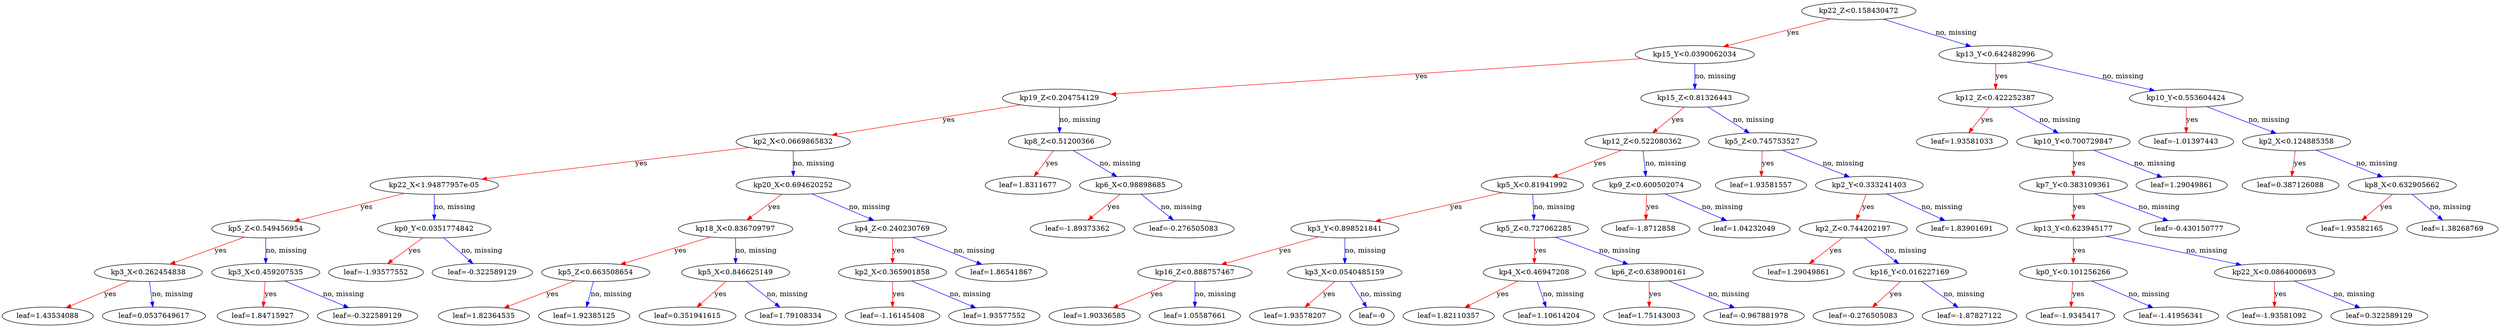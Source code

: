 digraph {
	graph [bb="0,0,4044.7,645",
		rankdir=TB
	];
	node [label="\N"];
	0	[height=0.5,
		label="kp22_Z<0.158430472",
		pos="2825.8,627",
		width=2.5276];
	1	[height=0.5,
		label="kp15_Y<0.0390062034",
		pos="2638.8,540",
		width=2.672];
	0 -> 1	[color="#FF0000",
		label=yes,
		lp="2753.3,583.5",
		pos="e,2674.2,557.06 2790.7,610.01 2760.5,596.28 2716.7,576.41 2684,561.51"];
	2	[height=0.5,
		label="kp13_Y<0.642482996",
		pos="3237.8,540",
		width=2.5456];
	0 -> 2	[color="#0000FF",
		label="no, missing",
		lp="3088.8,583.5",
		pos="e,3176.3,553.7 2887.1,613.37 2961.5,598.01 3087,572.13 3165.9,555.84"];
	3	[height=0.5,
		label="kp19_Z<0.204754129",
		pos="1647.8,453",
		width=2.5276];
	1 -> 3	[color="#FF0000",
		label=yes,
		lp="2212.3,496.5",
		pos="e,1730,461.05 2552.6,531.61 2367.3,515.71 1932.2,478.39 1740.9,461.98"];
	4	[height=0.5,
		label="kp15_Z<0.81326443",
		pos="2638.8,453",
		width=2.4012];
	1 -> 4	[color="#0000FF",
		label="no, missing",
		lp="2670.8,496.5",
		pos="e,2638.8,471.47 2638.8,521.8 2638.8,510.47 2638.8,495.36 2638.8,482.29"];
	5	[height=0.5,
		label="kp12_Z<0.422252387",
		pos="3237.8,453",
		width=2.5276];
	2 -> 5	[color="#FF0000",
		label=yes,
		lp="3247.3,496.5",
		pos="e,3237.8,471.47 3237.8,521.8 3237.8,510.47 3237.8,495.36 3237.8,482.29"];
	6	[height=0.5,
		label="kp10_Y<0.553604424",
		pos="3545.8,453",
		width=2.5456];
	2 -> 6	[color="#0000FF",
		label="no, missing",
		lp="3442.8,496.5",
		pos="e,3494.1,468.27 3289.4,524.77 3342.9,510 3426.7,486.89 3483.8,471.13"];
	7	[height=0.5,
		label="kp2_X<0.0669865832",
		pos="1240.8,366",
		width=2.5456];
	3 -> 7	[color="#FF0000",
		label=yes,
		lp="1478.3,409.5",
		pos="e,1302.2,379.81 1586.9,439.27 1513.6,423.97 1390.8,398.31 1312.9,382.04"];
	8	[height=0.5,
		label="kp8_Z<0.51200366",
		pos="1647.8,366",
		width=2.2748];
	3 -> 8	[color="#0000FF",
		label="no, missing",
		lp="1679.8,409.5",
		pos="e,1647.8,384.47 1647.8,434.8 1647.8,423.47 1647.8,408.36 1647.8,395.29"];
	9	[height=0.5,
		label="kp12_Z<0.522080362",
		pos="2532.8,366",
		width=2.5276];
	4 -> 9	[color="#FF0000",
		label=yes,
		lp="2602.3,409.5",
		pos="e,2553.7,383.76 2617.9,435.21 2601.9,422.4 2579.7,404.61 2562,390.4"];
	10	[height=0.5,
		label="kp5_Z<0.745753527",
		pos="2727.8,366",
		width=2.4012];
	4 -> 10	[color="#0000FF",
		label="no, missing",
		lp="2720.8,409.5",
		pos="e,2710,384.05 2656.4,435.21 2669.5,422.72 2687.6,405.48 2702.2,391.46"];
	15	[height=0.5,
		label="kp22_X<1.94877957e-05",
		pos="690.84,279",
		width=2.8525];
	7 -> 15	[color="#FF0000",
		label=yes,
		lp="1008.3,322.5",
		pos="e,765.83,291.59 1170.3,354.11 1069.6,338.54 884.81,309.98 776.4,293.22"];
	16	[height=0.5,
		label="kp20_X<0.694620252",
		pos="1240.8,279",
		width=2.5456];
	7 -> 16	[color="#0000FF",
		label="no, missing",
		lp="1272.8,322.5",
		pos="e,1240.8,297.47 1240.8,347.8 1240.8,336.47 1240.8,321.36 1240.8,308.29"];
	17	[height=0.5,
		label="leaf=1.8311677",
		pos="1605.8,279",
		width=1.8415];
	8 -> 17	[color="#FF0000",
		label=yes,
		lp="1639.3,322.5",
		pos="e,1614.3,297.18 1639.3,347.8 1633.5,336.05 1625.7,320.24 1619.1,306.84"];
	18	[height=0.5,
		label="kp6_X<0.98898685",
		pos="1772.8,279",
		width=2.3109];
	8 -> 18	[color="#0000FF",
		label="no, missing",
		lp="1749.8,322.5",
		pos="e,1748.5,296.55 1672.2,348.41 1691.4,335.36 1718.4,317.05 1739.5,302.65"];
	27	[height=0.5,
		label="kp5_Z<0.549456954",
		pos="418.84,192",
		width=2.4012];
	15 -> 27	[color="#FF0000",
		label=yes,
		lp="581.34,235.5",
		pos="e,465.12,207.46 641.9,262.71 595.16,248.1 524.76,226.1 475.59,210.73"];
	28	[height=0.5,
		label="kp0_Y<0.0351774842",
		pos="690.84,192",
		width=2.5456];
	15 -> 28	[color="#0000FF",
		label="no, missing",
		lp="722.84,235.5",
		pos="e,690.84,210.47 690.84,260.8 690.84,249.47 690.84,234.36 690.84,221.29"];
	29	[height=0.5,
		label="kp18_X<0.836709797",
		pos="1161.8,192",
		width=2.5456];
	16 -> 29	[color="#FF0000",
		label=yes,
		lp="1216.3,235.5",
		pos="e,1177.8,210.18 1224.9,260.8 1213.4,248.47 1197.8,231.68 1185,217.89"];
	30	[height=0.5,
		label="kp4_Z<0.240230769",
		pos="1417.8,192",
		width=2.4012];
	16 -> 30	[color="#0000FF",
		label="no, missing",
		lp="1372.8,235.5",
		pos="e,1384.6,208.98 1274.6,261.81 1303.1,248.12 1344.1,228.42 1374.9,213.61"];
	43	[height=0.5,
		label="kp3_X<0.262454838",
		pos="226.84,105",
		width=2.4192];
	27 -> 43	[color="#FF0000",
		label=yes,
		lp="344.34,148.5",
		pos="e,262.64,121.85 383.18,175.21 351.89,161.36 306.22,141.14 272.31,126.13"];
	44	[height=0.5,
		label="kp3_X<0.459207535",
		pos="418.84,105",
		width=2.4192];
	27 -> 44	[color="#0000FF",
		label="no, missing",
		lp="450.84,148.5",
		pos="e,418.84,123.47 418.84,173.8 418.84,162.47 418.84,147.36 418.84,134.29"];
	45	[height=0.5,
		label="leaf=-1.93577552",
		pos="597.84,105",
		width=2.0401];
	28 -> 45	[color="#FF0000",
		label=yes,
		lp="660.34,148.5",
		pos="e,616.18,122.76 672.47,174.21 658.59,161.52 639.34,143.93 623.88,129.79"];
	46	[height=0.5,
		label="leaf=-0.322589129",
		pos="766.84,105",
		width=2.1665];
	28 -> 46	[color="#0000FF",
		label="no, missing",
		lp="765.84,148.5",
		pos="e,751.75,122.89 706.22,173.8 717.21,161.51 732.18,144.77 744.48,131.01"];
	59	[height=0.5,
		label="leaf=1.43534088",
		pos="70.844,18",
		width=1.9679];
	43 -> 59	[color="#FF0000",
		label=yes,
		lp="168.34,61.5",
		pos="e,99.915,34.84 197.13,87.812 172.25,74.256 136.57,54.811 109.47,40.048"];
	60	[height=0.5,
		label="leaf=0.0537649617",
		pos="238.84,18",
		width=2.2026];
	43 -> 60	[color="#0000FF",
		label="no, missing",
		lp="265.84,61.5",
		pos="e,236.38,36.467 229.27,86.799 230.87,75.468 233,60.365 234.85,47.29"];
	61	[height=0.5,
		label="leaf=1.84715927",
		pos="412.84,18",
		width=1.9679];
	44 -> 61	[color="#FF0000",
		label=yes,
		lp="426.34,61.5",
		pos="e,414.08,36.467 417.63,86.799 416.83,75.468 415.76,60.365 414.84,47.29"];
	62	[height=0.5,
		label="leaf=-0.322589129",
		pos="579.84,18",
		width=2.1665];
	44 -> 62	[color="#0000FF",
		label="no, missing",
		lp="541.84,61.5",
		pos="e,549.57,34.984 449.51,87.812 475.21,74.239 512.1,54.764 540.08,39.994"];
	47	[height=0.5,
		label="kp5_Z<0.663508654",
		pos="948.84,105",
		width=2.4012];
	29 -> 47	[color="#FF0000",
		label=yes,
		lp="1078.3,148.5",
		pos="e,987.66,121.49 1122.8,175.41 1087.5,161.33 1035.4,140.56 997.48,125.41"];
	48	[height=0.5,
		label="kp5_X<0.846625149",
		pos="1161.8,105",
		width=2.4192];
	29 -> 48	[color="#0000FF",
		label="no, missing",
		lp="1193.8,148.5",
		pos="e,1161.8,123.47 1161.8,173.8 1161.8,162.47 1161.8,147.36 1161.8,134.29"];
	49	[height=0.5,
		label="kp2_X<0.365901858",
		pos="1417.8,105",
		width=2.4192];
	30 -> 49	[color="#FF0000",
		label=yes,
		lp="1427.3,148.5",
		pos="e,1417.8,123.47 1417.8,173.8 1417.8,162.47 1417.8,147.36 1417.8,134.29"];
	50	[height=0.5,
		label="leaf=1.86541867",
		pos="1593.8,105",
		width=1.9679];
	30 -> 50	[color="#0000FF",
		label="no, missing",
		lp="1548.8,148.5",
		pos="e,1561.8,121.49 1450.9,175.01 1479.6,161.17 1521.2,141.08 1552.1,126.14"];
	63	[height=0.5,
		label="leaf=1.82364535",
		pos="767.84,18",
		width=1.9679];
	47 -> 63	[color="#FF0000",
		label=yes,
		lp="879.34,61.5",
		pos="e,800.52,34.344 914.8,88.012 885.23,74.126 842.27,53.953 810.43,39"];
	64	[height=0.5,
		label="leaf=1.92385125",
		pos="927.84,18",
		width=1.9679];
	47 -> 64	[color="#0000FF",
		label="no, missing",
		lp="971.84,61.5",
		pos="e,932.09,36.175 944.59,86.799 941.75,75.278 937.94,59.857 934.67,46.633"];
	65	[height=0.5,
		label="leaf=0.351941615",
		pos="1091.8,18",
		width=2.0943];
	48 -> 65	[color="#FF0000",
		label=yes,
		lp="1141.3,61.5",
		pos="e,1105.7,35.885 1147.7,86.799 1137.6,74.506 1123.8,57.774 1112.4,44.007"];
	66	[height=0.5,
		label="leaf=1.79108334",
		pos="1255.8,18",
		width=1.9679];
	48 -> 66	[color="#0000FF",
		label="no, missing",
		lp="1246.8,61.5",
		pos="e,1237.3,35.758 1180.4,87.207 1194.4,74.517 1213.9,56.93 1229.5,42.793"];
	67	[height=0.5,
		label="leaf=-1.16145408",
		pos="1417.8,18",
		width=2.0401];
	49 -> 67	[color="#FF0000",
		label=yes,
		lp="1427.3,61.5",
		pos="e,1417.8,36.467 1417.8,86.799 1417.8,75.468 1417.8,60.365 1417.8,47.29"];
	68	[height=0.5,
		label="leaf=1.93577552",
		pos="1579.8,18",
		width=1.9679];
	49 -> 68	[color="#0000FF",
		label="no, missing",
		lp="1540.8,61.5",
		pos="e,1549.9,34.697 1448.7,87.812 1474.7,74.153 1512.2,54.517 1540.4,39.713"];
	31	[height=0.5,
		label="leaf=-1.89373362",
		pos="1687.8,192",
		width=2.0401];
	18 -> 31	[color="#FF0000",
		label=yes,
		lp="1745.3,235.5",
		pos="e,1704.6,209.76 1756.1,261.21 1743.5,248.63 1726.1,231.25 1712,217.18"];
	32	[height=0.5,
		label="leaf=-0.276505083",
		pos="1856.8,192",
		width=2.1665];
	18 -> 32	[color="#0000FF",
		label="no, missing",
		lp="1852.8,235.5",
		pos="e,1840,210.05 1789.4,261.21 1801.7,248.83 1818.5,231.8 1832.3,217.85"];
	19	[height=0.5,
		label="kp5_X<0.81941992",
		pos="2356.8,279",
		width=2.3109];
	9 -> 19	[color="#FF0000",
		label=yes,
		lp="2465.3,322.5",
		pos="e,2389.9,295.98 2499.3,348.81 2471,335.12 2430.2,315.42 2399.5,300.61"];
	20	[height=0.5,
		label="kp9_Z<0.600502074",
		pos="2544.8,279",
		width=2.4012];
	9 -> 20	[color="#0000FF",
		label="no, missing",
		lp="2571.8,322.5",
		pos="e,2542.4,297.47 2535.3,347.8 2536.9,336.47 2539,321.36 2540.8,308.29"];
	21	[height=0.5,
		label="leaf=1.93581557",
		pos="2724.8,279",
		width=1.9679];
	10 -> 21	[color="#FF0000",
		label=yes,
		lp="2736.3,322.5",
		pos="e,2725.5,297.47 2727.2,347.8 2726.8,336.47 2726.3,321.36 2725.8,308.29"];
	22	[height=0.5,
		label="kp2_Y<0.333241403",
		pos="2900.8,279",
		width=2.4192];
	10 -> 22	[color="#0000FF",
		label="no, missing",
		lp="2856.8,322.5",
		pos="e,2868.2,296.06 2760.4,349.01 2788.1,335.4 2828.1,315.75 2858.3,300.9"];
	33	[height=0.5,
		label="kp3_Y<0.898521841",
		pos="2157.8,192",
		width=2.4192];
	19 -> 33	[color="#FF0000",
		label=yes,
		lp="2279.3,235.5",
		pos="e,2194.4,208.64 2320.3,262.41 2287.8,248.49 2239.9,228.04 2204.5,212.94"];
	34	[height=0.5,
		label="kp5_Z<0.727062285",
		pos="2360.8,192",
		width=2.4012];
	19 -> 34	[color="#0000FF",
		label="no, missing",
		lp="2391.8,235.5",
		pos="e,2360,210.47 2357.7,260.8 2358.2,249.47 2358.9,234.36 2359.5,221.29"];
	35	[height=0.5,
		label="leaf=-1.8712858",
		pos="2537.8,192",
		width=1.9318];
	20 -> 35	[color="#FF0000",
		label=yes,
		lp="2551.3,235.5",
		pos="e,2539.3,210.47 2543.4,260.8 2542.5,249.47 2541.3,234.36 2540.2,221.29"];
	36	[height=0.5,
		label="leaf=1.04232049",
		pos="2695.8,192",
		width=1.9679];
	20 -> 36	[color="#0000FF",
		label="no, missing",
		lp="2661.8,235.5",
		pos="e,2667.6,208.91 2574,261.61 2597.9,248.14 2632,228.94 2658,214.28"];
	51	[height=0.5,
		label="kp16_Z<0.888757467",
		pos="1899.8,105",
		width=2.5276];
	33 -> 51	[color="#FF0000",
		label=yes,
		lp="2054.3,148.5",
		pos="e,1945.1,120.92 2112.9,176.19 2069.1,161.78 2002.5,139.83 1955.5,124.32"];
	52	[height=0.5,
		label="kp3_X<0.0540485159",
		pos="2157.8,105",
		width=2.5456];
	33 -> 52	[color="#0000FF",
		label="no, missing",
		lp="2189.8,148.5",
		pos="e,2157.8,123.47 2157.8,173.8 2157.8,162.47 2157.8,147.36 2157.8,134.29"];
	53	[height=0.5,
		label="kp4_X<0.46947208",
		pos="2360.8,105",
		width=2.3109];
	34 -> 53	[color="#FF0000",
		label=yes,
		lp="2370.3,148.5",
		pos="e,2360.8,123.47 2360.8,173.8 2360.8,162.47 2360.8,147.36 2360.8,134.29"];
	54	[height=0.5,
		label="kp6_Z<0.638900161",
		pos="2629.8,105",
		width=2.4012];
	34 -> 54	[color="#0000FF",
		label="no, missing",
		lp="2543.8,148.5",
		pos="e,2583.8,120.56 2407.1,176.39 2453.2,161.81 2524.2,139.39 2573.6,123.78"];
	69	[height=0.5,
		label="leaf=1.90336585",
		pos="1739.8,18",
		width=1.9679];
	51 -> 69	[color="#FF0000",
		label=yes,
		lp="1839.3,61.5",
		pos="e,1769.5,34.764 1869,87.611 1843.3,73.974 1806.6,54.482 1778.9,39.756"];
	70	[height=0.5,
		label="leaf=1.05587661",
		pos="1899.8,18",
		width=1.9679];
	51 -> 70	[color="#0000FF",
		label="no, missing",
		lp="1931.8,61.5",
		pos="e,1899.8,36.467 1899.8,86.799 1899.8,75.468 1899.8,60.365 1899.8,47.29"];
	71	[height=0.5,
		label="leaf=1.93578207",
		pos="2059.8,18",
		width=1.9679];
	52 -> 71	[color="#FF0000",
		label=yes,
		lp="2124.3,61.5",
		pos="e,2079.2,35.758 2138.5,87.207 2123.9,74.517 2103.6,56.93 2087.3,42.793"];
	72	[height=0.5,
		label="leaf=-0",
		pos="2184.8,18",
		width=1.011];
	52 -> 72	[color="#0000FF",
		label="no, missing",
		lp="2205.8,61.5",
		pos="e,2179.4,36.175 2163.3,86.799 2167,75.278 2171.9,59.857 2176.1,46.633"];
	73	[height=0.5,
		label="leaf=1.82110357",
		pos="2309.8,18",
		width=1.9679];
	53 -> 73	[color="#FF0000",
		label=yes,
		lp="2348.3,61.5",
		pos="e,2320.1,36.175 2350.5,86.799 2343.4,74.932 2333.8,58.928 2325.7,45.449"];
	74	[height=0.5,
		label="leaf=1.10614204",
		pos="2469.8,18",
		width=1.9679];
	53 -> 74	[color="#0000FF",
		label="no, missing",
		lp="2454.8,61.5",
		pos="e,2448.7,35.469 2382.4,87.207 2398.9,74.317 2421.9,56.375 2440.2,42.128"];
	75	[height=0.5,
		label="leaf=1.75143003",
		pos="2629.8,18",
		width=1.9679];
	54 -> 75	[color="#FF0000",
		label=yes,
		lp="2639.3,61.5",
		pos="e,2629.8,36.467 2629.8,86.799 2629.8,75.468 2629.8,60.365 2629.8,47.29"];
	76	[height=0.5,
		label="leaf=-0.967881978",
		pos="2796.8,18",
		width=2.1665];
	54 -> 76	[color="#0000FF",
		label="no, missing",
		lp="2755.8,61.5",
		pos="e,2765.7,34.84 2661.6,87.812 2688.5,74.137 2727.2,54.47 2756.3,39.66"];
	37	[height=0.5,
		label="kp2_Z<0.744202197",
		pos="2885.8,192",
		width=2.4012];
	22 -> 37	[color="#FF0000",
		label=yes,
		lp="2904.3,235.5",
		pos="e,2888.9,210.47 2897.8,260.8 2895.8,249.47 2893.1,234.36 2890.8,221.29"];
	38	[height=0.5,
		label="leaf=1.83901691",
		pos="3060.8,192",
		width=1.9679];
	22 -> 38	[color="#0000FF",
		label="no, missing",
		lp="3022.8,235.5",
		pos="e,3031.3,208.7 2931.3,261.81 2957,248.15 2994,228.52 3021.9,213.71"];
	55	[height=0.5,
		label="leaf=1.29049861",
		pos="2831.8,105",
		width=1.9679];
	37 -> 55	[color="#FF0000",
		label=yes,
		lp="2872.3,148.5",
		pos="e,2842.8,123.18 2874.9,173.8 2867.4,161.93 2857.2,145.93 2848.6,132.45"];
	56	[height=0.5,
		label="kp16_Y<0.016227169",
		pos="3011.8,105",
		width=2.5456];
	37 -> 56	[color="#0000FF",
		label="no, missing",
		lp="2988.8,148.5",
		pos="e,2987.3,122.55 2910.4,174.41 2929.8,161.36 2956.9,143.05 2978.3,128.65"];
	77	[height=0.5,
		label="leaf=-0.276505083",
		pos="2970.8,18",
		width=2.1665];
	56 -> 77	[color="#FF0000",
		label=yes,
		lp="3003.3,61.5",
		pos="e,2979.1,36.175 3003.5,86.799 2997.9,75.047 2990.3,59.238 2983.8,45.842"];
	78	[height=0.5,
		label="leaf=-1.87827122",
		pos="3139.8,18",
		width=2.0401];
	56 -> 78	[color="#0000FF",
		label="no, missing",
		lp="3115.8,61.5",
		pos="e,3115.4,35.26 3036.8,87.409 3056.7,74.22 3084.7,55.646 3106.4,41.181"];
	11	[height=0.5,
		label="leaf=1.93581033",
		pos="3182.8,366",
		width=1.9679];
	5 -> 11	[color="#FF0000",
		label=yes,
		lp="3223.3,409.5",
		pos="e,3194,384.18 3226.7,434.8 3219,422.82 3208.5,406.62 3199.7,393.06"];
	12	[height=0.5,
		label="kp10_Y<0.700729847",
		pos="3362.8,366",
		width=2.5456];
	5 -> 12	[color="#0000FF",
		label="no, missing",
		lp="3339.8,409.5",
		pos="e,3338.2,383.76 3262.5,435.21 3281.6,422.23 3308.3,404.12 3329.3,389.83"];
	13	[height=0.5,
		label="leaf=-1.01397443",
		pos="3545.8,366",
		width=2.0401];
	6 -> 13	[color="#FF0000",
		label=yes,
		lp="3555.3,409.5",
		pos="e,3545.8,384.47 3545.8,434.8 3545.8,423.47 3545.8,408.36 3545.8,395.29"];
	14	[height=0.5,
		label="kp2_X<0.124885358",
		pos="3724.8,366",
		width=2.4192];
	6 -> 14	[color="#0000FF",
		label="no, missing",
		lp="3678.8,409.5",
		pos="e,3691.2,382.98 3579.9,435.81 3608.8,422.12 3650.2,402.42 3681.4,387.61"];
	23	[height=0.5,
		label="kp7_Y<0.383109361",
		pos="3362.8,279",
		width=2.4192];
	12 -> 23	[color="#FF0000",
		label=yes,
		lp="3372.3,322.5",
		pos="e,3362.8,297.47 3362.8,347.8 3362.8,336.47 3362.8,321.36 3362.8,308.29"];
	24	[height=0.5,
		label="leaf=1.29049861",
		pos="3538.8,279",
		width=1.9679];
	12 -> 24	[color="#0000FF",
		label="no, missing",
		lp="3493.8,322.5",
		pos="e,3506.9,295.41 3396.4,348.81 3425.1,334.95 3466.5,314.92 3497.3,300.05"];
	39	[height=0.5,
		label="kp13_Y<0.623945177",
		pos="3362.8,192",
		width=2.5456];
	23 -> 39	[color="#FF0000",
		label=yes,
		lp="3372.3,235.5",
		pos="e,3362.8,210.47 3362.8,260.8 3362.8,249.47 3362.8,234.36 3362.8,221.29"];
	40	[height=0.5,
		label="leaf=-0.430150777",
		pos="3550.8,192",
		width=2.1665];
	23 -> 40	[color="#0000FF",
		label="no, missing",
		lp="3500.8,235.5",
		pos="e,3516.4,208.56 3397.8,262.21 3428.5,248.33 3473.3,228.06 3506.5,213.04"];
	57	[height=0.5,
		label="kp0_Y<0.101256266",
		pos="3362.8,105",
		width=2.4192];
	39 -> 57	[color="#FF0000",
		label=yes,
		lp="3372.3,148.5",
		pos="e,3362.8,123.47 3362.8,173.8 3362.8,162.47 3362.8,147.36 3362.8,134.29"];
	58	[height=0.5,
		label="kp22_X<0.0864000693",
		pos="3626.8,105",
		width=2.672];
	39 -> 58	[color="#0000FF",
		label="no, missing",
		lp="3542.8,148.5",
		pos="e,3580.2,121.03 3409.1,176.1 3453.9,161.68 3521.9,139.8 3569.9,124.33"];
	79	[height=0.5,
		label="leaf=-1.9345417",
		pos="3300.8,18",
		width=1.9318];
	57 -> 79	[color="#FF0000",
		label=yes,
		lp="3345.3,61.5",
		pos="e,3313.4,36.175 3350.3,86.799 3341.6,74.817 3329.7,58.617 3319.8,45.057"];
	80	[height=0.5,
		label="leaf=-1.41956341",
		pos="3461.8,18",
		width=2.0401];
	57 -> 80	[color="#0000FF",
		label="no, missing",
		lp="3450.8,61.5",
		pos="e,3442.3,35.758 3382.4,87.207 3397.2,74.517 3417.7,56.93 3434.1,42.793"];
	81	[height=0.5,
		label="leaf=-1.93581092",
		pos="3626.8,18",
		width=2.0401];
	58 -> 81	[color="#FF0000",
		label=yes,
		lp="3636.3,61.5",
		pos="e,3626.8,36.467 3626.8,86.799 3626.8,75.468 3626.8,60.365 3626.8,47.29"];
	82	[height=0.5,
		label="leaf=0.322589129",
		pos="3793.8,18",
		width=2.0943];
	58 -> 82	[color="#0000FF",
		label="no, missing",
		lp="3752.8,61.5",
		pos="e,3762.9,34.764 3659,87.611 3686,73.915 3724.5,54.312 3753.4,39.564"];
	25	[height=0.5,
		label="leaf=0.387126088",
		pos="3713.8,279",
		width=2.0943];
	14 -> 25	[color="#FF0000",
		label=yes,
		lp="3730.3,322.5",
		pos="e,3716.1,297.47 3722.6,347.8 3721.2,336.47 3719.2,321.36 3717.5,308.29"];
	26	[height=0.5,
		label="kp8_X<0.632905662",
		pos="3893.8,279",
		width=2.4192];
	14 -> 26	[color="#0000FF",
		label="no, missing",
		lp="3851.8,322.5",
		pos="e,3861.8,296.13 3757,348.81 3784,335.22 3822.8,315.72 3852.2,300.94"];
	41	[height=0.5,
		label="leaf=1.93582165",
		pos="3813.8,192",
		width=1.9679];
	26 -> 41	[color="#FF0000",
		label=yes,
		lp="3868.3,235.5",
		pos="e,3829.6,209.76 3878,261.21 3866.3,248.75 3850.1,231.57 3837,217.57"];
	42	[height=0.5,
		label="leaf=1.38268769",
		pos="3973.8,192",
		width=1.9679];
	26 -> 42	[color="#0000FF",
		label="no, missing",
		lp="3969.8,235.5",
		pos="e,3958.1,209.76 3909.6,261.21 3921.4,248.75 3937.5,231.57 3950.7,217.57"];
}
